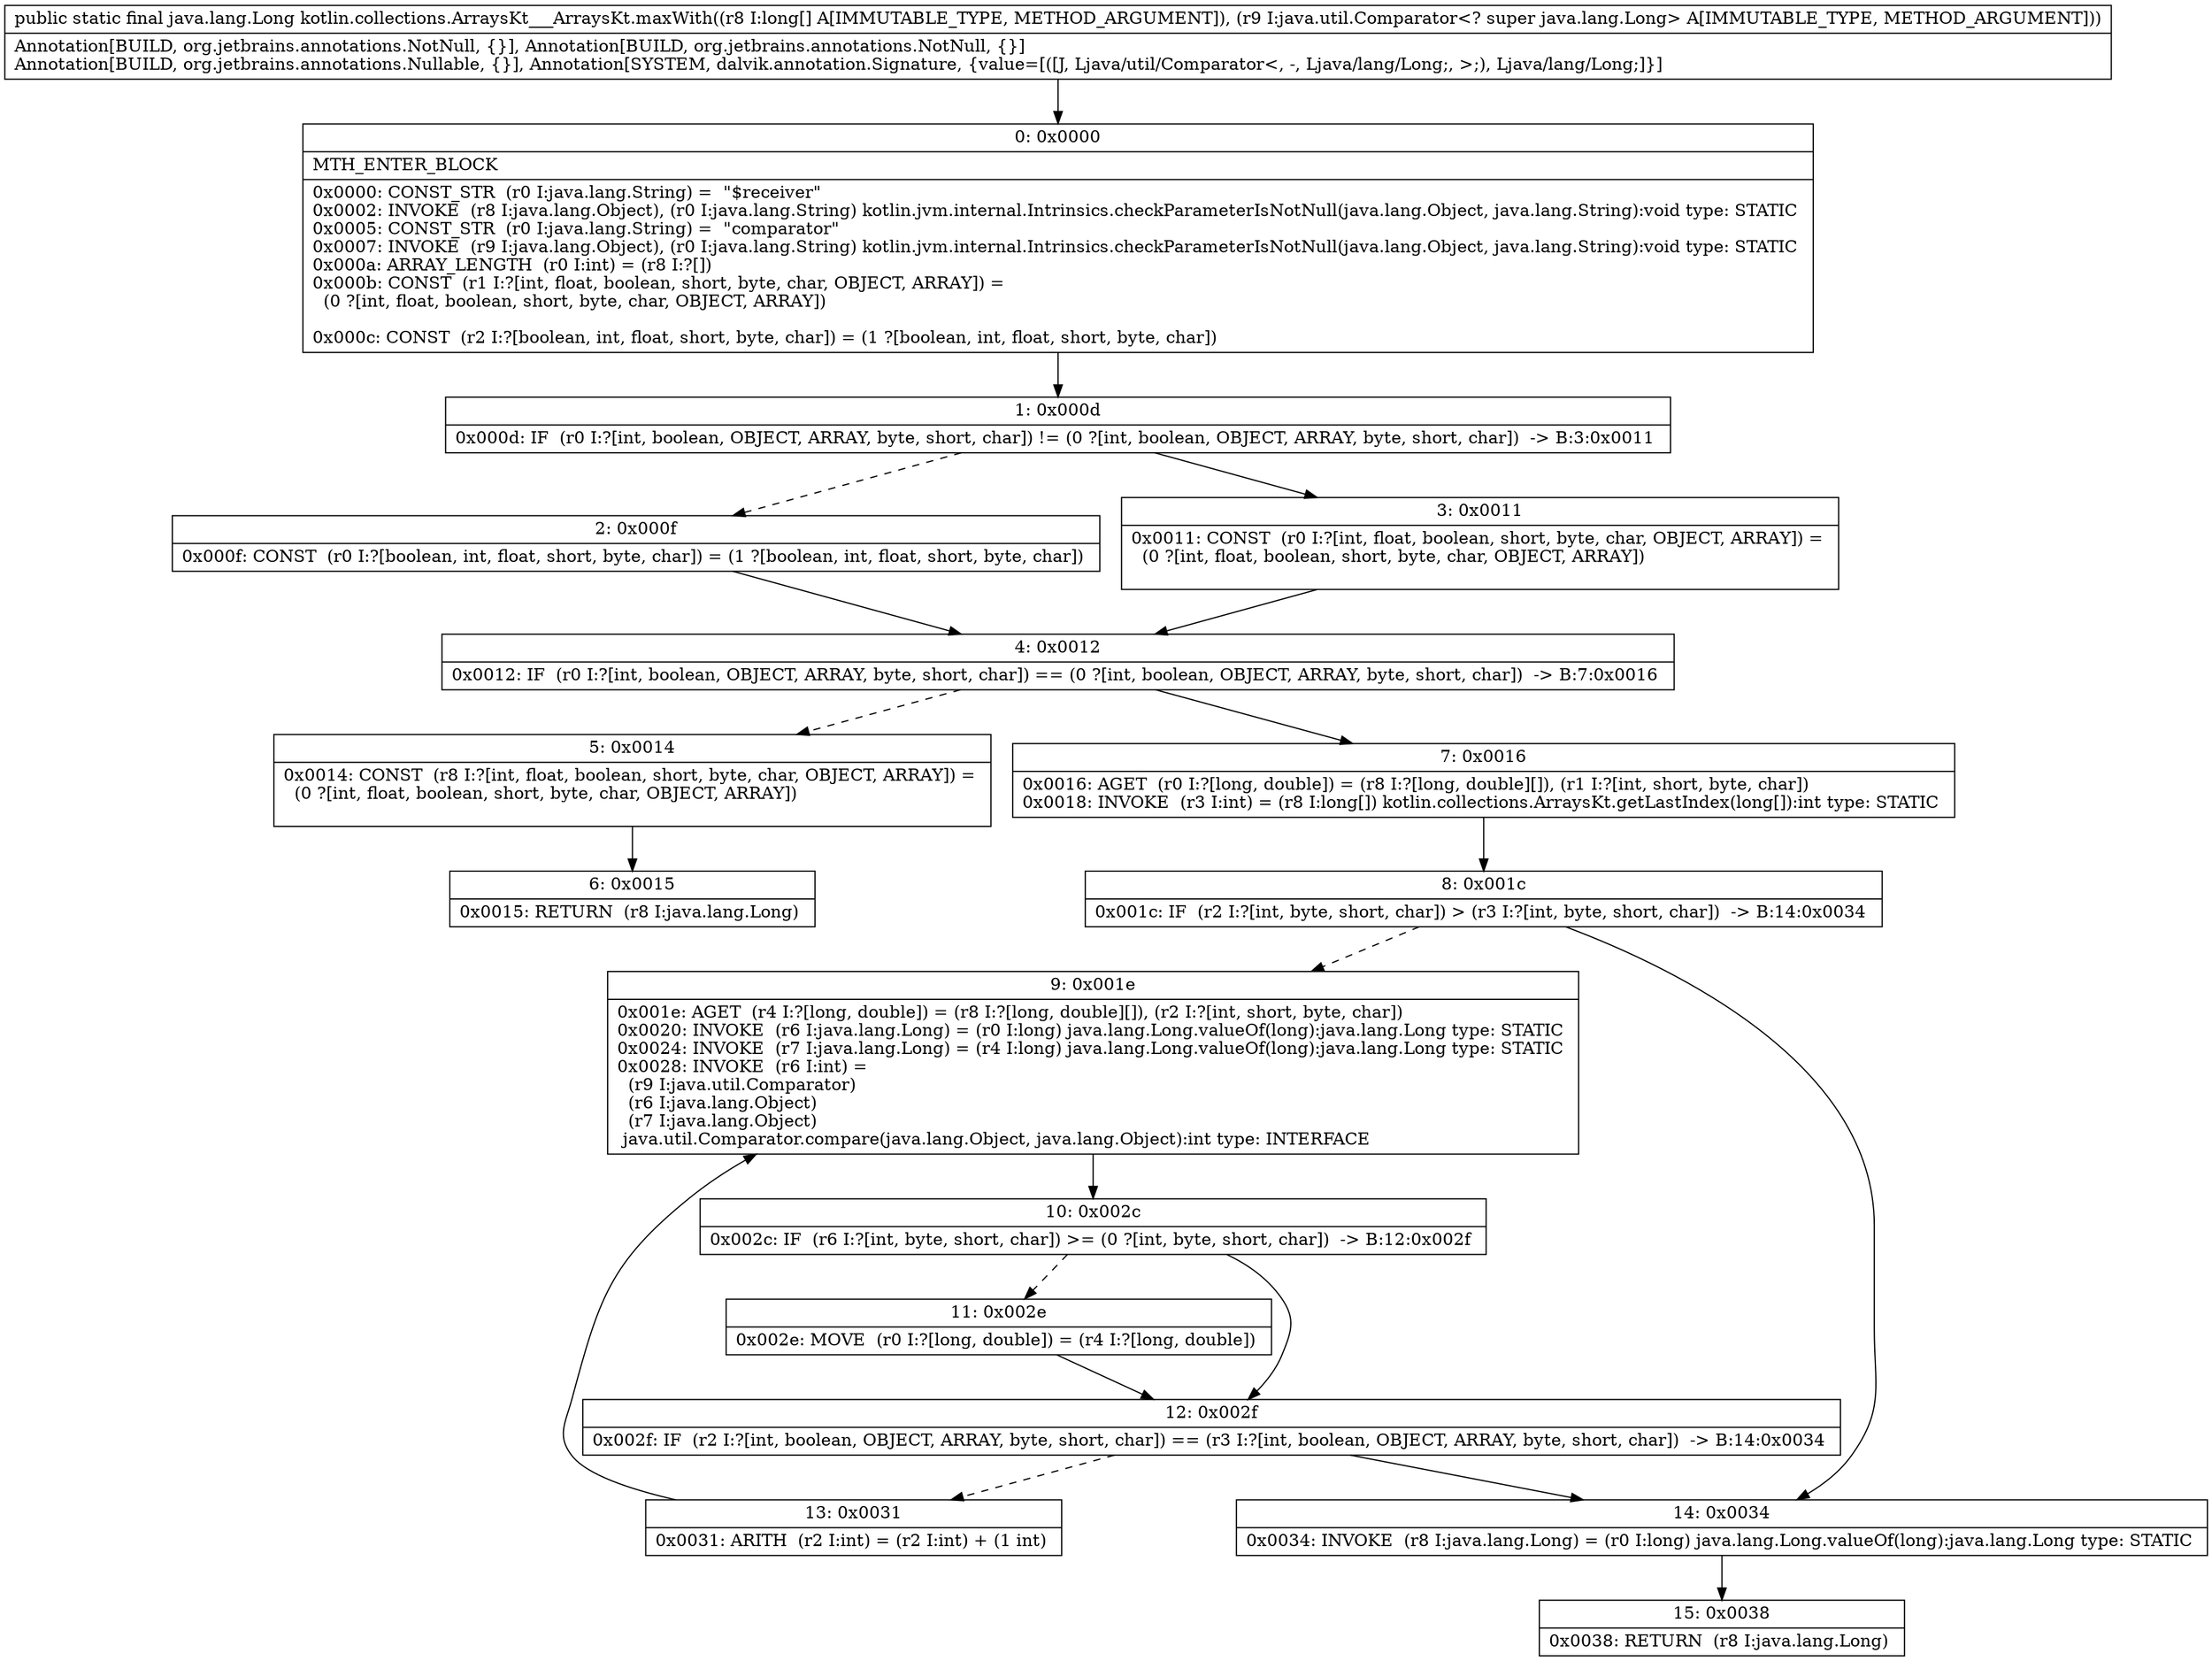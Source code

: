 digraph "CFG forkotlin.collections.ArraysKt___ArraysKt.maxWith([JLjava\/util\/Comparator;)Ljava\/lang\/Long;" {
Node_0 [shape=record,label="{0\:\ 0x0000|MTH_ENTER_BLOCK\l|0x0000: CONST_STR  (r0 I:java.lang.String) =  \"$receiver\" \l0x0002: INVOKE  (r8 I:java.lang.Object), (r0 I:java.lang.String) kotlin.jvm.internal.Intrinsics.checkParameterIsNotNull(java.lang.Object, java.lang.String):void type: STATIC \l0x0005: CONST_STR  (r0 I:java.lang.String) =  \"comparator\" \l0x0007: INVOKE  (r9 I:java.lang.Object), (r0 I:java.lang.String) kotlin.jvm.internal.Intrinsics.checkParameterIsNotNull(java.lang.Object, java.lang.String):void type: STATIC \l0x000a: ARRAY_LENGTH  (r0 I:int) = (r8 I:?[]) \l0x000b: CONST  (r1 I:?[int, float, boolean, short, byte, char, OBJECT, ARRAY]) = \l  (0 ?[int, float, boolean, short, byte, char, OBJECT, ARRAY])\l \l0x000c: CONST  (r2 I:?[boolean, int, float, short, byte, char]) = (1 ?[boolean, int, float, short, byte, char]) \l}"];
Node_1 [shape=record,label="{1\:\ 0x000d|0x000d: IF  (r0 I:?[int, boolean, OBJECT, ARRAY, byte, short, char]) != (0 ?[int, boolean, OBJECT, ARRAY, byte, short, char])  \-\> B:3:0x0011 \l}"];
Node_2 [shape=record,label="{2\:\ 0x000f|0x000f: CONST  (r0 I:?[boolean, int, float, short, byte, char]) = (1 ?[boolean, int, float, short, byte, char]) \l}"];
Node_3 [shape=record,label="{3\:\ 0x0011|0x0011: CONST  (r0 I:?[int, float, boolean, short, byte, char, OBJECT, ARRAY]) = \l  (0 ?[int, float, boolean, short, byte, char, OBJECT, ARRAY])\l \l}"];
Node_4 [shape=record,label="{4\:\ 0x0012|0x0012: IF  (r0 I:?[int, boolean, OBJECT, ARRAY, byte, short, char]) == (0 ?[int, boolean, OBJECT, ARRAY, byte, short, char])  \-\> B:7:0x0016 \l}"];
Node_5 [shape=record,label="{5\:\ 0x0014|0x0014: CONST  (r8 I:?[int, float, boolean, short, byte, char, OBJECT, ARRAY]) = \l  (0 ?[int, float, boolean, short, byte, char, OBJECT, ARRAY])\l \l}"];
Node_6 [shape=record,label="{6\:\ 0x0015|0x0015: RETURN  (r8 I:java.lang.Long) \l}"];
Node_7 [shape=record,label="{7\:\ 0x0016|0x0016: AGET  (r0 I:?[long, double]) = (r8 I:?[long, double][]), (r1 I:?[int, short, byte, char]) \l0x0018: INVOKE  (r3 I:int) = (r8 I:long[]) kotlin.collections.ArraysKt.getLastIndex(long[]):int type: STATIC \l}"];
Node_8 [shape=record,label="{8\:\ 0x001c|0x001c: IF  (r2 I:?[int, byte, short, char]) \> (r3 I:?[int, byte, short, char])  \-\> B:14:0x0034 \l}"];
Node_9 [shape=record,label="{9\:\ 0x001e|0x001e: AGET  (r4 I:?[long, double]) = (r8 I:?[long, double][]), (r2 I:?[int, short, byte, char]) \l0x0020: INVOKE  (r6 I:java.lang.Long) = (r0 I:long) java.lang.Long.valueOf(long):java.lang.Long type: STATIC \l0x0024: INVOKE  (r7 I:java.lang.Long) = (r4 I:long) java.lang.Long.valueOf(long):java.lang.Long type: STATIC \l0x0028: INVOKE  (r6 I:int) = \l  (r9 I:java.util.Comparator)\l  (r6 I:java.lang.Object)\l  (r7 I:java.lang.Object)\l java.util.Comparator.compare(java.lang.Object, java.lang.Object):int type: INTERFACE \l}"];
Node_10 [shape=record,label="{10\:\ 0x002c|0x002c: IF  (r6 I:?[int, byte, short, char]) \>= (0 ?[int, byte, short, char])  \-\> B:12:0x002f \l}"];
Node_11 [shape=record,label="{11\:\ 0x002e|0x002e: MOVE  (r0 I:?[long, double]) = (r4 I:?[long, double]) \l}"];
Node_12 [shape=record,label="{12\:\ 0x002f|0x002f: IF  (r2 I:?[int, boolean, OBJECT, ARRAY, byte, short, char]) == (r3 I:?[int, boolean, OBJECT, ARRAY, byte, short, char])  \-\> B:14:0x0034 \l}"];
Node_13 [shape=record,label="{13\:\ 0x0031|0x0031: ARITH  (r2 I:int) = (r2 I:int) + (1 int) \l}"];
Node_14 [shape=record,label="{14\:\ 0x0034|0x0034: INVOKE  (r8 I:java.lang.Long) = (r0 I:long) java.lang.Long.valueOf(long):java.lang.Long type: STATIC \l}"];
Node_15 [shape=record,label="{15\:\ 0x0038|0x0038: RETURN  (r8 I:java.lang.Long) \l}"];
MethodNode[shape=record,label="{public static final java.lang.Long kotlin.collections.ArraysKt___ArraysKt.maxWith((r8 I:long[] A[IMMUTABLE_TYPE, METHOD_ARGUMENT]), (r9 I:java.util.Comparator\<? super java.lang.Long\> A[IMMUTABLE_TYPE, METHOD_ARGUMENT]))  | Annotation[BUILD, org.jetbrains.annotations.NotNull, \{\}], Annotation[BUILD, org.jetbrains.annotations.NotNull, \{\}]\lAnnotation[BUILD, org.jetbrains.annotations.Nullable, \{\}], Annotation[SYSTEM, dalvik.annotation.Signature, \{value=[([J, Ljava\/util\/Comparator\<, \-, Ljava\/lang\/Long;, \>;), Ljava\/lang\/Long;]\}]\l}"];
MethodNode -> Node_0;
Node_0 -> Node_1;
Node_1 -> Node_2[style=dashed];
Node_1 -> Node_3;
Node_2 -> Node_4;
Node_3 -> Node_4;
Node_4 -> Node_5[style=dashed];
Node_4 -> Node_7;
Node_5 -> Node_6;
Node_7 -> Node_8;
Node_8 -> Node_9[style=dashed];
Node_8 -> Node_14;
Node_9 -> Node_10;
Node_10 -> Node_11[style=dashed];
Node_10 -> Node_12;
Node_11 -> Node_12;
Node_12 -> Node_13[style=dashed];
Node_12 -> Node_14;
Node_13 -> Node_9;
Node_14 -> Node_15;
}


